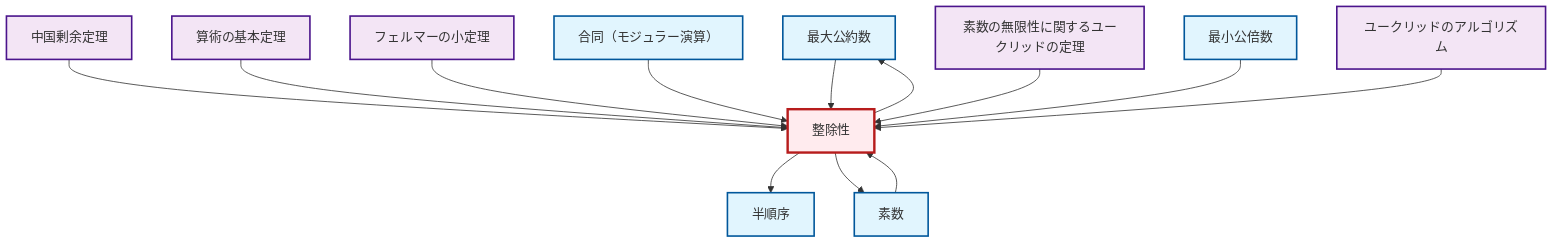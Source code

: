 graph TD
    classDef definition fill:#e1f5fe,stroke:#01579b,stroke-width:2px
    classDef theorem fill:#f3e5f5,stroke:#4a148c,stroke-width:2px
    classDef axiom fill:#fff3e0,stroke:#e65100,stroke-width:2px
    classDef example fill:#e8f5e9,stroke:#1b5e20,stroke-width:2px
    classDef current fill:#ffebee,stroke:#b71c1c,stroke-width:3px
    def-gcd["最大公約数"]:::definition
    def-divisibility["整除性"]:::definition
    def-lcm["最小公倍数"]:::definition
    thm-euclidean-algorithm["ユークリッドのアルゴリズム"]:::theorem
    def-prime["素数"]:::definition
    thm-chinese-remainder["中国剰余定理"]:::theorem
    def-partial-order["半順序"]:::definition
    thm-fermat-little["フェルマーの小定理"]:::theorem
    thm-euclid-infinitude-primes["素数の無限性に関するユークリッドの定理"]:::theorem
    thm-fundamental-arithmetic["算術の基本定理"]:::theorem
    def-congruence["合同（モジュラー演算）"]:::definition
    thm-chinese-remainder --> def-divisibility
    def-gcd --> def-divisibility
    thm-fundamental-arithmetic --> def-divisibility
    def-divisibility --> def-partial-order
    thm-fermat-little --> def-divisibility
    def-congruence --> def-divisibility
    thm-euclid-infinitude-primes --> def-divisibility
    def-prime --> def-divisibility
    def-divisibility --> def-gcd
    def-lcm --> def-divisibility
    thm-euclidean-algorithm --> def-divisibility
    def-divisibility --> def-prime
    class def-divisibility current